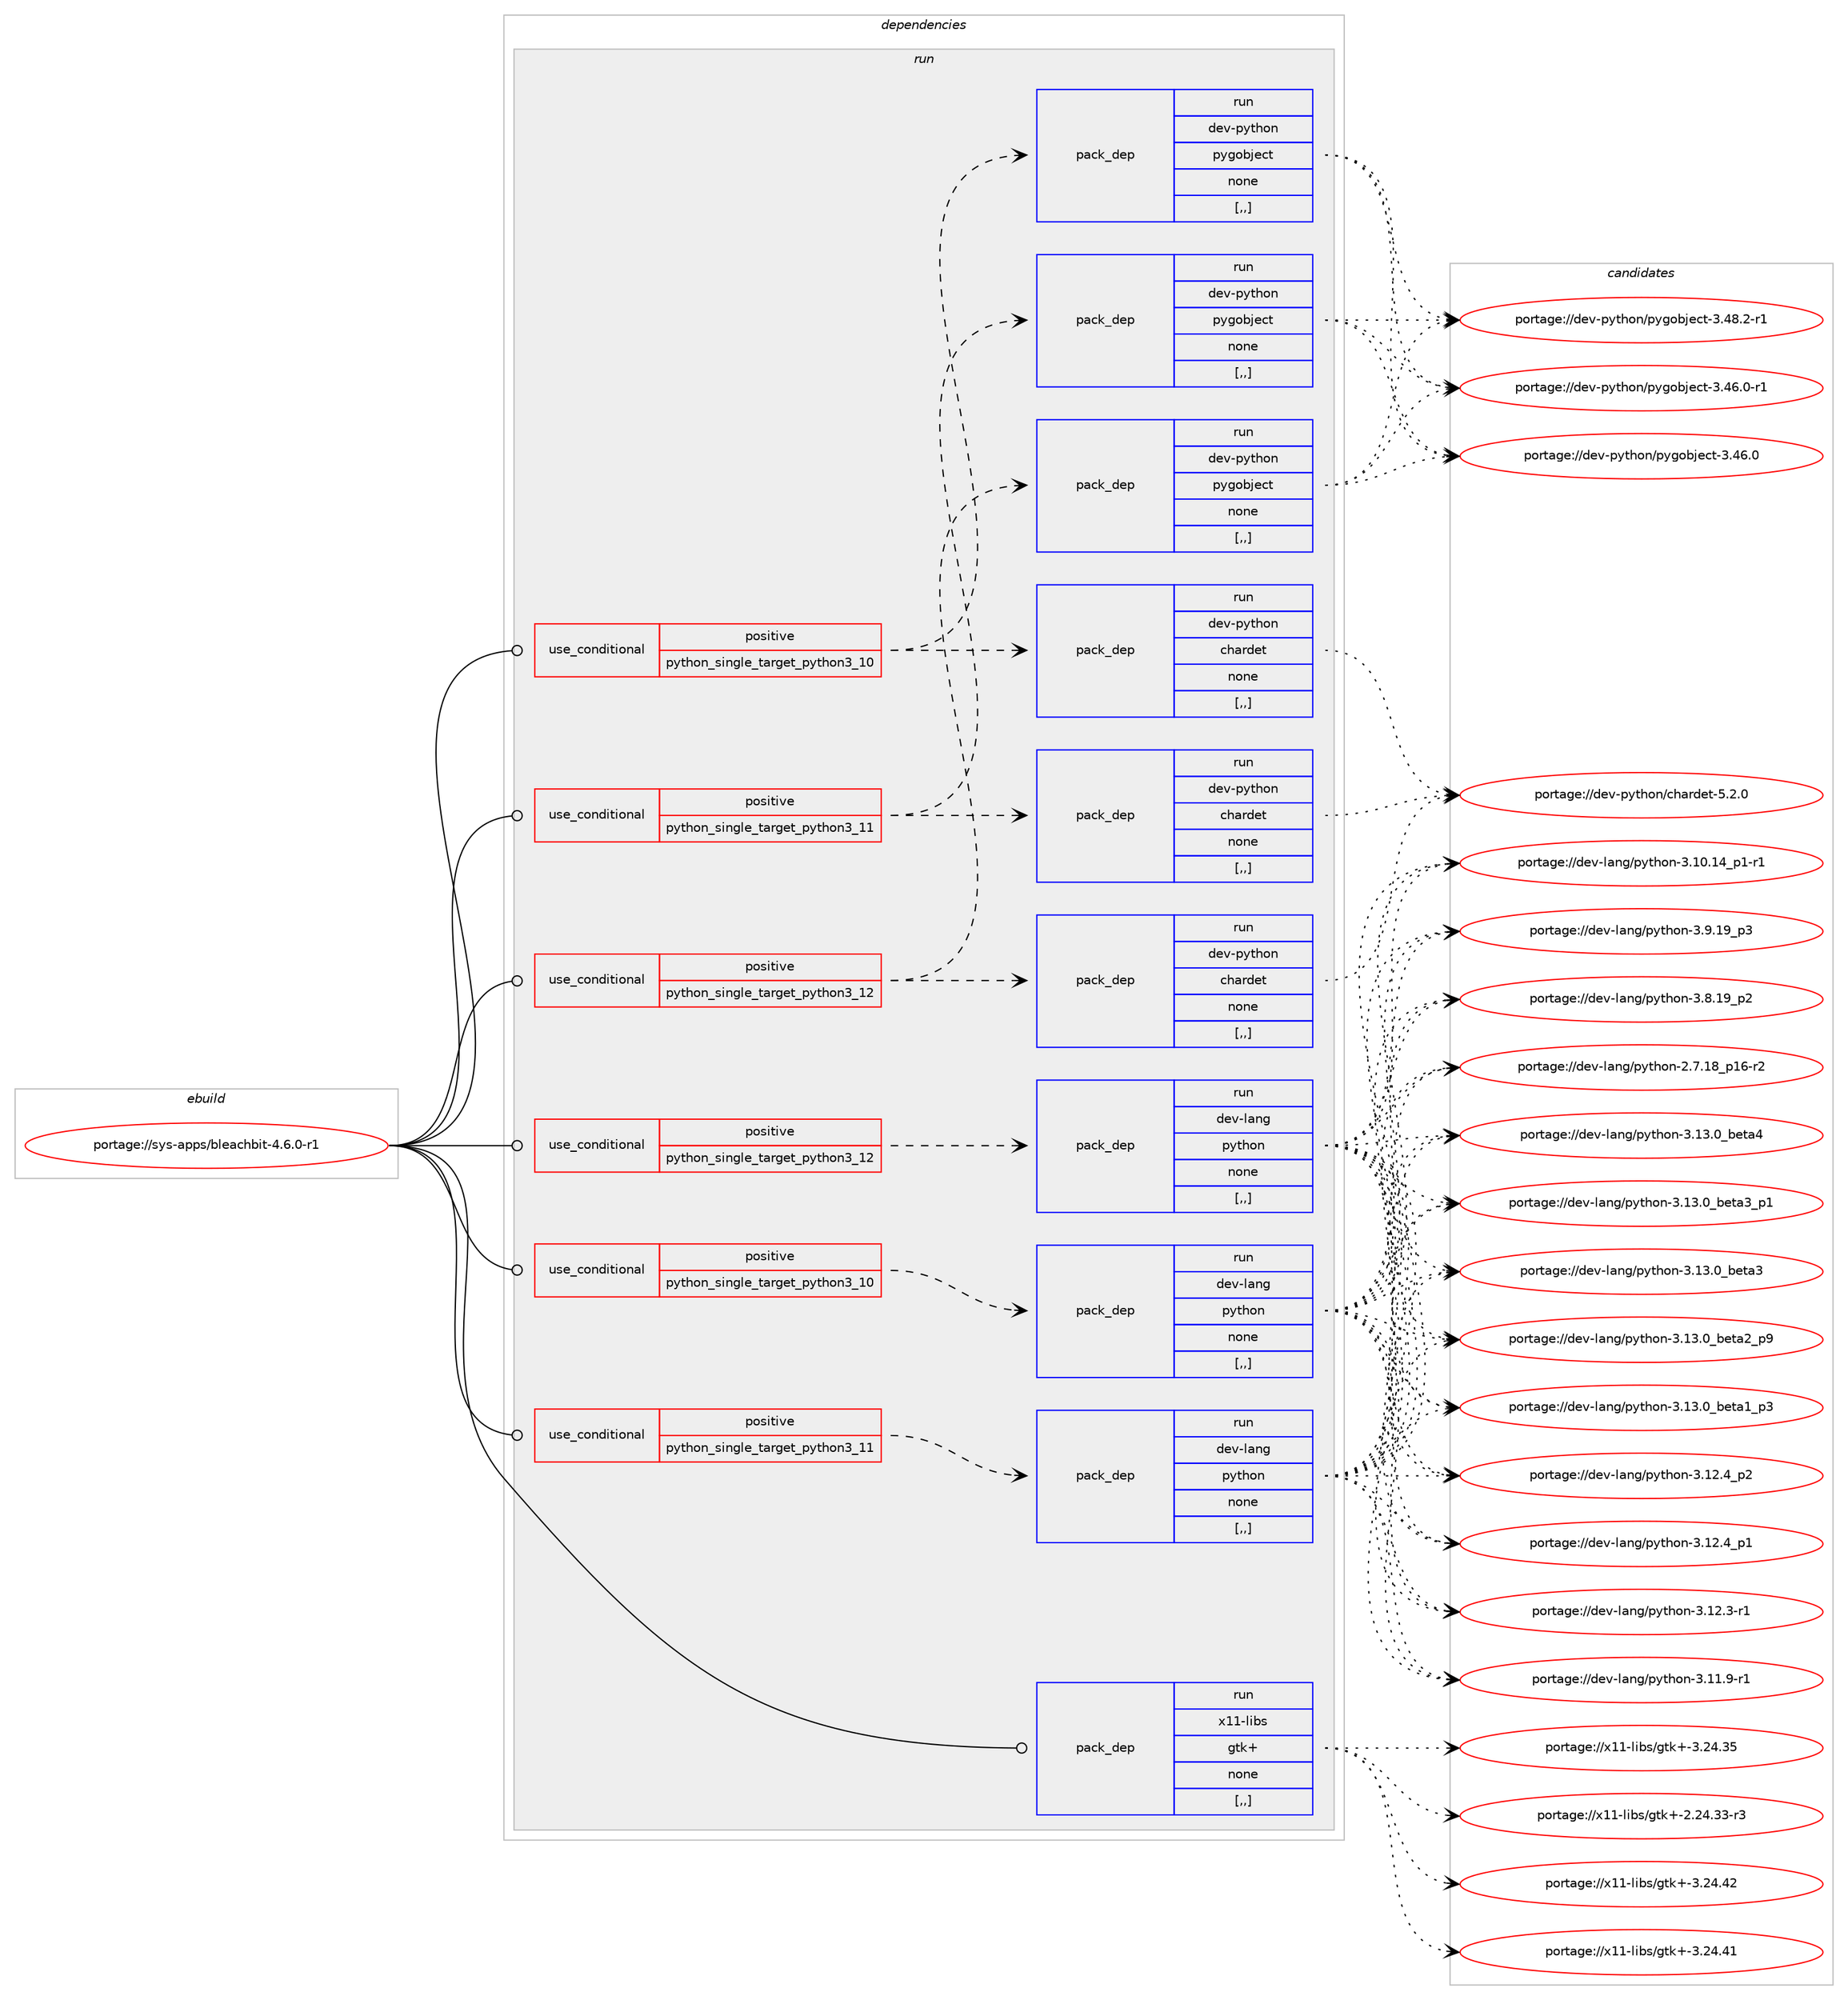 digraph prolog {

# *************
# Graph options
# *************

newrank=true;
concentrate=true;
compound=true;
graph [rankdir=LR,fontname=Helvetica,fontsize=10,ranksep=1.5];#, ranksep=2.5, nodesep=0.2];
edge  [arrowhead=vee];
node  [fontname=Helvetica,fontsize=10];

# **********
# The ebuild
# **********

subgraph cluster_leftcol {
color=gray;
label=<<i>ebuild</i>>;
id [label="portage://sys-apps/bleachbit-4.6.0-r1", color=red, width=4, href="../sys-apps/bleachbit-4.6.0-r1.svg"];
}

# ****************
# The dependencies
# ****************

subgraph cluster_midcol {
color=gray;
label=<<i>dependencies</i>>;
subgraph cluster_compile {
fillcolor="#eeeeee";
style=filled;
label=<<i>compile</i>>;
}
subgraph cluster_compileandrun {
fillcolor="#eeeeee";
style=filled;
label=<<i>compile and run</i>>;
}
subgraph cluster_run {
fillcolor="#eeeeee";
style=filled;
label=<<i>run</i>>;
subgraph cond110389 {
dependency418475 [label=<<TABLE BORDER="0" CELLBORDER="1" CELLSPACING="0" CELLPADDING="4"><TR><TD ROWSPAN="3" CELLPADDING="10">use_conditional</TD></TR><TR><TD>positive</TD></TR><TR><TD>python_single_target_python3_10</TD></TR></TABLE>>, shape=none, color=red];
subgraph pack305172 {
dependency418476 [label=<<TABLE BORDER="0" CELLBORDER="1" CELLSPACING="0" CELLPADDING="4" WIDTH="220"><TR><TD ROWSPAN="6" CELLPADDING="30">pack_dep</TD></TR><TR><TD WIDTH="110">run</TD></TR><TR><TD>dev-lang</TD></TR><TR><TD>python</TD></TR><TR><TD>none</TD></TR><TR><TD>[,,]</TD></TR></TABLE>>, shape=none, color=blue];
}
dependency418475:e -> dependency418476:w [weight=20,style="dashed",arrowhead="vee"];
}
id:e -> dependency418475:w [weight=20,style="solid",arrowhead="odot"];
subgraph cond110390 {
dependency418477 [label=<<TABLE BORDER="0" CELLBORDER="1" CELLSPACING="0" CELLPADDING="4"><TR><TD ROWSPAN="3" CELLPADDING="10">use_conditional</TD></TR><TR><TD>positive</TD></TR><TR><TD>python_single_target_python3_10</TD></TR></TABLE>>, shape=none, color=red];
subgraph pack305173 {
dependency418478 [label=<<TABLE BORDER="0" CELLBORDER="1" CELLSPACING="0" CELLPADDING="4" WIDTH="220"><TR><TD ROWSPAN="6" CELLPADDING="30">pack_dep</TD></TR><TR><TD WIDTH="110">run</TD></TR><TR><TD>dev-python</TD></TR><TR><TD>chardet</TD></TR><TR><TD>none</TD></TR><TR><TD>[,,]</TD></TR></TABLE>>, shape=none, color=blue];
}
dependency418477:e -> dependency418478:w [weight=20,style="dashed",arrowhead="vee"];
subgraph pack305174 {
dependency418479 [label=<<TABLE BORDER="0" CELLBORDER="1" CELLSPACING="0" CELLPADDING="4" WIDTH="220"><TR><TD ROWSPAN="6" CELLPADDING="30">pack_dep</TD></TR><TR><TD WIDTH="110">run</TD></TR><TR><TD>dev-python</TD></TR><TR><TD>pygobject</TD></TR><TR><TD>none</TD></TR><TR><TD>[,,]</TD></TR></TABLE>>, shape=none, color=blue];
}
dependency418477:e -> dependency418479:w [weight=20,style="dashed",arrowhead="vee"];
}
id:e -> dependency418477:w [weight=20,style="solid",arrowhead="odot"];
subgraph cond110391 {
dependency418480 [label=<<TABLE BORDER="0" CELLBORDER="1" CELLSPACING="0" CELLPADDING="4"><TR><TD ROWSPAN="3" CELLPADDING="10">use_conditional</TD></TR><TR><TD>positive</TD></TR><TR><TD>python_single_target_python3_11</TD></TR></TABLE>>, shape=none, color=red];
subgraph pack305175 {
dependency418481 [label=<<TABLE BORDER="0" CELLBORDER="1" CELLSPACING="0" CELLPADDING="4" WIDTH="220"><TR><TD ROWSPAN="6" CELLPADDING="30">pack_dep</TD></TR><TR><TD WIDTH="110">run</TD></TR><TR><TD>dev-lang</TD></TR><TR><TD>python</TD></TR><TR><TD>none</TD></TR><TR><TD>[,,]</TD></TR></TABLE>>, shape=none, color=blue];
}
dependency418480:e -> dependency418481:w [weight=20,style="dashed",arrowhead="vee"];
}
id:e -> dependency418480:w [weight=20,style="solid",arrowhead="odot"];
subgraph cond110392 {
dependency418482 [label=<<TABLE BORDER="0" CELLBORDER="1" CELLSPACING="0" CELLPADDING="4"><TR><TD ROWSPAN="3" CELLPADDING="10">use_conditional</TD></TR><TR><TD>positive</TD></TR><TR><TD>python_single_target_python3_11</TD></TR></TABLE>>, shape=none, color=red];
subgraph pack305176 {
dependency418483 [label=<<TABLE BORDER="0" CELLBORDER="1" CELLSPACING="0" CELLPADDING="4" WIDTH="220"><TR><TD ROWSPAN="6" CELLPADDING="30">pack_dep</TD></TR><TR><TD WIDTH="110">run</TD></TR><TR><TD>dev-python</TD></TR><TR><TD>chardet</TD></TR><TR><TD>none</TD></TR><TR><TD>[,,]</TD></TR></TABLE>>, shape=none, color=blue];
}
dependency418482:e -> dependency418483:w [weight=20,style="dashed",arrowhead="vee"];
subgraph pack305177 {
dependency418484 [label=<<TABLE BORDER="0" CELLBORDER="1" CELLSPACING="0" CELLPADDING="4" WIDTH="220"><TR><TD ROWSPAN="6" CELLPADDING="30">pack_dep</TD></TR><TR><TD WIDTH="110">run</TD></TR><TR><TD>dev-python</TD></TR><TR><TD>pygobject</TD></TR><TR><TD>none</TD></TR><TR><TD>[,,]</TD></TR></TABLE>>, shape=none, color=blue];
}
dependency418482:e -> dependency418484:w [weight=20,style="dashed",arrowhead="vee"];
}
id:e -> dependency418482:w [weight=20,style="solid",arrowhead="odot"];
subgraph cond110393 {
dependency418485 [label=<<TABLE BORDER="0" CELLBORDER="1" CELLSPACING="0" CELLPADDING="4"><TR><TD ROWSPAN="3" CELLPADDING="10">use_conditional</TD></TR><TR><TD>positive</TD></TR><TR><TD>python_single_target_python3_12</TD></TR></TABLE>>, shape=none, color=red];
subgraph pack305178 {
dependency418486 [label=<<TABLE BORDER="0" CELLBORDER="1" CELLSPACING="0" CELLPADDING="4" WIDTH="220"><TR><TD ROWSPAN="6" CELLPADDING="30">pack_dep</TD></TR><TR><TD WIDTH="110">run</TD></TR><TR><TD>dev-lang</TD></TR><TR><TD>python</TD></TR><TR><TD>none</TD></TR><TR><TD>[,,]</TD></TR></TABLE>>, shape=none, color=blue];
}
dependency418485:e -> dependency418486:w [weight=20,style="dashed",arrowhead="vee"];
}
id:e -> dependency418485:w [weight=20,style="solid",arrowhead="odot"];
subgraph cond110394 {
dependency418487 [label=<<TABLE BORDER="0" CELLBORDER="1" CELLSPACING="0" CELLPADDING="4"><TR><TD ROWSPAN="3" CELLPADDING="10">use_conditional</TD></TR><TR><TD>positive</TD></TR><TR><TD>python_single_target_python3_12</TD></TR></TABLE>>, shape=none, color=red];
subgraph pack305179 {
dependency418488 [label=<<TABLE BORDER="0" CELLBORDER="1" CELLSPACING="0" CELLPADDING="4" WIDTH="220"><TR><TD ROWSPAN="6" CELLPADDING="30">pack_dep</TD></TR><TR><TD WIDTH="110">run</TD></TR><TR><TD>dev-python</TD></TR><TR><TD>chardet</TD></TR><TR><TD>none</TD></TR><TR><TD>[,,]</TD></TR></TABLE>>, shape=none, color=blue];
}
dependency418487:e -> dependency418488:w [weight=20,style="dashed",arrowhead="vee"];
subgraph pack305180 {
dependency418489 [label=<<TABLE BORDER="0" CELLBORDER="1" CELLSPACING="0" CELLPADDING="4" WIDTH="220"><TR><TD ROWSPAN="6" CELLPADDING="30">pack_dep</TD></TR><TR><TD WIDTH="110">run</TD></TR><TR><TD>dev-python</TD></TR><TR><TD>pygobject</TD></TR><TR><TD>none</TD></TR><TR><TD>[,,]</TD></TR></TABLE>>, shape=none, color=blue];
}
dependency418487:e -> dependency418489:w [weight=20,style="dashed",arrowhead="vee"];
}
id:e -> dependency418487:w [weight=20,style="solid",arrowhead="odot"];
subgraph pack305181 {
dependency418490 [label=<<TABLE BORDER="0" CELLBORDER="1" CELLSPACING="0" CELLPADDING="4" WIDTH="220"><TR><TD ROWSPAN="6" CELLPADDING="30">pack_dep</TD></TR><TR><TD WIDTH="110">run</TD></TR><TR><TD>x11-libs</TD></TR><TR><TD>gtk+</TD></TR><TR><TD>none</TD></TR><TR><TD>[,,]</TD></TR></TABLE>>, shape=none, color=blue];
}
id:e -> dependency418490:w [weight=20,style="solid",arrowhead="odot"];
}
}

# **************
# The candidates
# **************

subgraph cluster_choices {
rank=same;
color=gray;
label=<<i>candidates</i>>;

subgraph choice305172 {
color=black;
nodesep=1;
choice1001011184510897110103471121211161041111104551464951464895981011169752 [label="portage://dev-lang/python-3.13.0_beta4", color=red, width=4,href="../dev-lang/python-3.13.0_beta4.svg"];
choice10010111845108971101034711212111610411111045514649514648959810111697519511249 [label="portage://dev-lang/python-3.13.0_beta3_p1", color=red, width=4,href="../dev-lang/python-3.13.0_beta3_p1.svg"];
choice1001011184510897110103471121211161041111104551464951464895981011169751 [label="portage://dev-lang/python-3.13.0_beta3", color=red, width=4,href="../dev-lang/python-3.13.0_beta3.svg"];
choice10010111845108971101034711212111610411111045514649514648959810111697509511257 [label="portage://dev-lang/python-3.13.0_beta2_p9", color=red, width=4,href="../dev-lang/python-3.13.0_beta2_p9.svg"];
choice10010111845108971101034711212111610411111045514649514648959810111697499511251 [label="portage://dev-lang/python-3.13.0_beta1_p3", color=red, width=4,href="../dev-lang/python-3.13.0_beta1_p3.svg"];
choice100101118451089711010347112121116104111110455146495046529511250 [label="portage://dev-lang/python-3.12.4_p2", color=red, width=4,href="../dev-lang/python-3.12.4_p2.svg"];
choice100101118451089711010347112121116104111110455146495046529511249 [label="portage://dev-lang/python-3.12.4_p1", color=red, width=4,href="../dev-lang/python-3.12.4_p1.svg"];
choice100101118451089711010347112121116104111110455146495046514511449 [label="portage://dev-lang/python-3.12.3-r1", color=red, width=4,href="../dev-lang/python-3.12.3-r1.svg"];
choice100101118451089711010347112121116104111110455146494946574511449 [label="portage://dev-lang/python-3.11.9-r1", color=red, width=4,href="../dev-lang/python-3.11.9-r1.svg"];
choice100101118451089711010347112121116104111110455146494846495295112494511449 [label="portage://dev-lang/python-3.10.14_p1-r1", color=red, width=4,href="../dev-lang/python-3.10.14_p1-r1.svg"];
choice100101118451089711010347112121116104111110455146574649579511251 [label="portage://dev-lang/python-3.9.19_p3", color=red, width=4,href="../dev-lang/python-3.9.19_p3.svg"];
choice100101118451089711010347112121116104111110455146564649579511250 [label="portage://dev-lang/python-3.8.19_p2", color=red, width=4,href="../dev-lang/python-3.8.19_p2.svg"];
choice100101118451089711010347112121116104111110455046554649569511249544511450 [label="portage://dev-lang/python-2.7.18_p16-r2", color=red, width=4,href="../dev-lang/python-2.7.18_p16-r2.svg"];
dependency418476:e -> choice1001011184510897110103471121211161041111104551464951464895981011169752:w [style=dotted,weight="100"];
dependency418476:e -> choice10010111845108971101034711212111610411111045514649514648959810111697519511249:w [style=dotted,weight="100"];
dependency418476:e -> choice1001011184510897110103471121211161041111104551464951464895981011169751:w [style=dotted,weight="100"];
dependency418476:e -> choice10010111845108971101034711212111610411111045514649514648959810111697509511257:w [style=dotted,weight="100"];
dependency418476:e -> choice10010111845108971101034711212111610411111045514649514648959810111697499511251:w [style=dotted,weight="100"];
dependency418476:e -> choice100101118451089711010347112121116104111110455146495046529511250:w [style=dotted,weight="100"];
dependency418476:e -> choice100101118451089711010347112121116104111110455146495046529511249:w [style=dotted,weight="100"];
dependency418476:e -> choice100101118451089711010347112121116104111110455146495046514511449:w [style=dotted,weight="100"];
dependency418476:e -> choice100101118451089711010347112121116104111110455146494946574511449:w [style=dotted,weight="100"];
dependency418476:e -> choice100101118451089711010347112121116104111110455146494846495295112494511449:w [style=dotted,weight="100"];
dependency418476:e -> choice100101118451089711010347112121116104111110455146574649579511251:w [style=dotted,weight="100"];
dependency418476:e -> choice100101118451089711010347112121116104111110455146564649579511250:w [style=dotted,weight="100"];
dependency418476:e -> choice100101118451089711010347112121116104111110455046554649569511249544511450:w [style=dotted,weight="100"];
}
subgraph choice305173 {
color=black;
nodesep=1;
choice10010111845112121116104111110479910497114100101116455346504648 [label="portage://dev-python/chardet-5.2.0", color=red, width=4,href="../dev-python/chardet-5.2.0.svg"];
dependency418478:e -> choice10010111845112121116104111110479910497114100101116455346504648:w [style=dotted,weight="100"];
}
subgraph choice305174 {
color=black;
nodesep=1;
choice10010111845112121116104111110471121211031119810610199116455146525646504511449 [label="portage://dev-python/pygobject-3.48.2-r1", color=red, width=4,href="../dev-python/pygobject-3.48.2-r1.svg"];
choice10010111845112121116104111110471121211031119810610199116455146525446484511449 [label="portage://dev-python/pygobject-3.46.0-r1", color=red, width=4,href="../dev-python/pygobject-3.46.0-r1.svg"];
choice1001011184511212111610411111047112121103111981061019911645514652544648 [label="portage://dev-python/pygobject-3.46.0", color=red, width=4,href="../dev-python/pygobject-3.46.0.svg"];
dependency418479:e -> choice10010111845112121116104111110471121211031119810610199116455146525646504511449:w [style=dotted,weight="100"];
dependency418479:e -> choice10010111845112121116104111110471121211031119810610199116455146525446484511449:w [style=dotted,weight="100"];
dependency418479:e -> choice1001011184511212111610411111047112121103111981061019911645514652544648:w [style=dotted,weight="100"];
}
subgraph choice305175 {
color=black;
nodesep=1;
choice1001011184510897110103471121211161041111104551464951464895981011169752 [label="portage://dev-lang/python-3.13.0_beta4", color=red, width=4,href="../dev-lang/python-3.13.0_beta4.svg"];
choice10010111845108971101034711212111610411111045514649514648959810111697519511249 [label="portage://dev-lang/python-3.13.0_beta3_p1", color=red, width=4,href="../dev-lang/python-3.13.0_beta3_p1.svg"];
choice1001011184510897110103471121211161041111104551464951464895981011169751 [label="portage://dev-lang/python-3.13.0_beta3", color=red, width=4,href="../dev-lang/python-3.13.0_beta3.svg"];
choice10010111845108971101034711212111610411111045514649514648959810111697509511257 [label="portage://dev-lang/python-3.13.0_beta2_p9", color=red, width=4,href="../dev-lang/python-3.13.0_beta2_p9.svg"];
choice10010111845108971101034711212111610411111045514649514648959810111697499511251 [label="portage://dev-lang/python-3.13.0_beta1_p3", color=red, width=4,href="../dev-lang/python-3.13.0_beta1_p3.svg"];
choice100101118451089711010347112121116104111110455146495046529511250 [label="portage://dev-lang/python-3.12.4_p2", color=red, width=4,href="../dev-lang/python-3.12.4_p2.svg"];
choice100101118451089711010347112121116104111110455146495046529511249 [label="portage://dev-lang/python-3.12.4_p1", color=red, width=4,href="../dev-lang/python-3.12.4_p1.svg"];
choice100101118451089711010347112121116104111110455146495046514511449 [label="portage://dev-lang/python-3.12.3-r1", color=red, width=4,href="../dev-lang/python-3.12.3-r1.svg"];
choice100101118451089711010347112121116104111110455146494946574511449 [label="portage://dev-lang/python-3.11.9-r1", color=red, width=4,href="../dev-lang/python-3.11.9-r1.svg"];
choice100101118451089711010347112121116104111110455146494846495295112494511449 [label="portage://dev-lang/python-3.10.14_p1-r1", color=red, width=4,href="../dev-lang/python-3.10.14_p1-r1.svg"];
choice100101118451089711010347112121116104111110455146574649579511251 [label="portage://dev-lang/python-3.9.19_p3", color=red, width=4,href="../dev-lang/python-3.9.19_p3.svg"];
choice100101118451089711010347112121116104111110455146564649579511250 [label="portage://dev-lang/python-3.8.19_p2", color=red, width=4,href="../dev-lang/python-3.8.19_p2.svg"];
choice100101118451089711010347112121116104111110455046554649569511249544511450 [label="portage://dev-lang/python-2.7.18_p16-r2", color=red, width=4,href="../dev-lang/python-2.7.18_p16-r2.svg"];
dependency418481:e -> choice1001011184510897110103471121211161041111104551464951464895981011169752:w [style=dotted,weight="100"];
dependency418481:e -> choice10010111845108971101034711212111610411111045514649514648959810111697519511249:w [style=dotted,weight="100"];
dependency418481:e -> choice1001011184510897110103471121211161041111104551464951464895981011169751:w [style=dotted,weight="100"];
dependency418481:e -> choice10010111845108971101034711212111610411111045514649514648959810111697509511257:w [style=dotted,weight="100"];
dependency418481:e -> choice10010111845108971101034711212111610411111045514649514648959810111697499511251:w [style=dotted,weight="100"];
dependency418481:e -> choice100101118451089711010347112121116104111110455146495046529511250:w [style=dotted,weight="100"];
dependency418481:e -> choice100101118451089711010347112121116104111110455146495046529511249:w [style=dotted,weight="100"];
dependency418481:e -> choice100101118451089711010347112121116104111110455146495046514511449:w [style=dotted,weight="100"];
dependency418481:e -> choice100101118451089711010347112121116104111110455146494946574511449:w [style=dotted,weight="100"];
dependency418481:e -> choice100101118451089711010347112121116104111110455146494846495295112494511449:w [style=dotted,weight="100"];
dependency418481:e -> choice100101118451089711010347112121116104111110455146574649579511251:w [style=dotted,weight="100"];
dependency418481:e -> choice100101118451089711010347112121116104111110455146564649579511250:w [style=dotted,weight="100"];
dependency418481:e -> choice100101118451089711010347112121116104111110455046554649569511249544511450:w [style=dotted,weight="100"];
}
subgraph choice305176 {
color=black;
nodesep=1;
choice10010111845112121116104111110479910497114100101116455346504648 [label="portage://dev-python/chardet-5.2.0", color=red, width=4,href="../dev-python/chardet-5.2.0.svg"];
dependency418483:e -> choice10010111845112121116104111110479910497114100101116455346504648:w [style=dotted,weight="100"];
}
subgraph choice305177 {
color=black;
nodesep=1;
choice10010111845112121116104111110471121211031119810610199116455146525646504511449 [label="portage://dev-python/pygobject-3.48.2-r1", color=red, width=4,href="../dev-python/pygobject-3.48.2-r1.svg"];
choice10010111845112121116104111110471121211031119810610199116455146525446484511449 [label="portage://dev-python/pygobject-3.46.0-r1", color=red, width=4,href="../dev-python/pygobject-3.46.0-r1.svg"];
choice1001011184511212111610411111047112121103111981061019911645514652544648 [label="portage://dev-python/pygobject-3.46.0", color=red, width=4,href="../dev-python/pygobject-3.46.0.svg"];
dependency418484:e -> choice10010111845112121116104111110471121211031119810610199116455146525646504511449:w [style=dotted,weight="100"];
dependency418484:e -> choice10010111845112121116104111110471121211031119810610199116455146525446484511449:w [style=dotted,weight="100"];
dependency418484:e -> choice1001011184511212111610411111047112121103111981061019911645514652544648:w [style=dotted,weight="100"];
}
subgraph choice305178 {
color=black;
nodesep=1;
choice1001011184510897110103471121211161041111104551464951464895981011169752 [label="portage://dev-lang/python-3.13.0_beta4", color=red, width=4,href="../dev-lang/python-3.13.0_beta4.svg"];
choice10010111845108971101034711212111610411111045514649514648959810111697519511249 [label="portage://dev-lang/python-3.13.0_beta3_p1", color=red, width=4,href="../dev-lang/python-3.13.0_beta3_p1.svg"];
choice1001011184510897110103471121211161041111104551464951464895981011169751 [label="portage://dev-lang/python-3.13.0_beta3", color=red, width=4,href="../dev-lang/python-3.13.0_beta3.svg"];
choice10010111845108971101034711212111610411111045514649514648959810111697509511257 [label="portage://dev-lang/python-3.13.0_beta2_p9", color=red, width=4,href="../dev-lang/python-3.13.0_beta2_p9.svg"];
choice10010111845108971101034711212111610411111045514649514648959810111697499511251 [label="portage://dev-lang/python-3.13.0_beta1_p3", color=red, width=4,href="../dev-lang/python-3.13.0_beta1_p3.svg"];
choice100101118451089711010347112121116104111110455146495046529511250 [label="portage://dev-lang/python-3.12.4_p2", color=red, width=4,href="../dev-lang/python-3.12.4_p2.svg"];
choice100101118451089711010347112121116104111110455146495046529511249 [label="portage://dev-lang/python-3.12.4_p1", color=red, width=4,href="../dev-lang/python-3.12.4_p1.svg"];
choice100101118451089711010347112121116104111110455146495046514511449 [label="portage://dev-lang/python-3.12.3-r1", color=red, width=4,href="../dev-lang/python-3.12.3-r1.svg"];
choice100101118451089711010347112121116104111110455146494946574511449 [label="portage://dev-lang/python-3.11.9-r1", color=red, width=4,href="../dev-lang/python-3.11.9-r1.svg"];
choice100101118451089711010347112121116104111110455146494846495295112494511449 [label="portage://dev-lang/python-3.10.14_p1-r1", color=red, width=4,href="../dev-lang/python-3.10.14_p1-r1.svg"];
choice100101118451089711010347112121116104111110455146574649579511251 [label="portage://dev-lang/python-3.9.19_p3", color=red, width=4,href="../dev-lang/python-3.9.19_p3.svg"];
choice100101118451089711010347112121116104111110455146564649579511250 [label="portage://dev-lang/python-3.8.19_p2", color=red, width=4,href="../dev-lang/python-3.8.19_p2.svg"];
choice100101118451089711010347112121116104111110455046554649569511249544511450 [label="portage://dev-lang/python-2.7.18_p16-r2", color=red, width=4,href="../dev-lang/python-2.7.18_p16-r2.svg"];
dependency418486:e -> choice1001011184510897110103471121211161041111104551464951464895981011169752:w [style=dotted,weight="100"];
dependency418486:e -> choice10010111845108971101034711212111610411111045514649514648959810111697519511249:w [style=dotted,weight="100"];
dependency418486:e -> choice1001011184510897110103471121211161041111104551464951464895981011169751:w [style=dotted,weight="100"];
dependency418486:e -> choice10010111845108971101034711212111610411111045514649514648959810111697509511257:w [style=dotted,weight="100"];
dependency418486:e -> choice10010111845108971101034711212111610411111045514649514648959810111697499511251:w [style=dotted,weight="100"];
dependency418486:e -> choice100101118451089711010347112121116104111110455146495046529511250:w [style=dotted,weight="100"];
dependency418486:e -> choice100101118451089711010347112121116104111110455146495046529511249:w [style=dotted,weight="100"];
dependency418486:e -> choice100101118451089711010347112121116104111110455146495046514511449:w [style=dotted,weight="100"];
dependency418486:e -> choice100101118451089711010347112121116104111110455146494946574511449:w [style=dotted,weight="100"];
dependency418486:e -> choice100101118451089711010347112121116104111110455146494846495295112494511449:w [style=dotted,weight="100"];
dependency418486:e -> choice100101118451089711010347112121116104111110455146574649579511251:w [style=dotted,weight="100"];
dependency418486:e -> choice100101118451089711010347112121116104111110455146564649579511250:w [style=dotted,weight="100"];
dependency418486:e -> choice100101118451089711010347112121116104111110455046554649569511249544511450:w [style=dotted,weight="100"];
}
subgraph choice305179 {
color=black;
nodesep=1;
choice10010111845112121116104111110479910497114100101116455346504648 [label="portage://dev-python/chardet-5.2.0", color=red, width=4,href="../dev-python/chardet-5.2.0.svg"];
dependency418488:e -> choice10010111845112121116104111110479910497114100101116455346504648:w [style=dotted,weight="100"];
}
subgraph choice305180 {
color=black;
nodesep=1;
choice10010111845112121116104111110471121211031119810610199116455146525646504511449 [label="portage://dev-python/pygobject-3.48.2-r1", color=red, width=4,href="../dev-python/pygobject-3.48.2-r1.svg"];
choice10010111845112121116104111110471121211031119810610199116455146525446484511449 [label="portage://dev-python/pygobject-3.46.0-r1", color=red, width=4,href="../dev-python/pygobject-3.46.0-r1.svg"];
choice1001011184511212111610411111047112121103111981061019911645514652544648 [label="portage://dev-python/pygobject-3.46.0", color=red, width=4,href="../dev-python/pygobject-3.46.0.svg"];
dependency418489:e -> choice10010111845112121116104111110471121211031119810610199116455146525646504511449:w [style=dotted,weight="100"];
dependency418489:e -> choice10010111845112121116104111110471121211031119810610199116455146525446484511449:w [style=dotted,weight="100"];
dependency418489:e -> choice1001011184511212111610411111047112121103111981061019911645514652544648:w [style=dotted,weight="100"];
}
subgraph choice305181 {
color=black;
nodesep=1;
choice1204949451081059811547103116107434551465052465250 [label="portage://x11-libs/gtk+-3.24.42", color=red, width=4,href="../x11-libs/gtk+-3.24.42.svg"];
choice1204949451081059811547103116107434551465052465249 [label="portage://x11-libs/gtk+-3.24.41", color=red, width=4,href="../x11-libs/gtk+-3.24.41.svg"];
choice1204949451081059811547103116107434551465052465153 [label="portage://x11-libs/gtk+-3.24.35", color=red, width=4,href="../x11-libs/gtk+-3.24.35.svg"];
choice12049494510810598115471031161074345504650524651514511451 [label="portage://x11-libs/gtk+-2.24.33-r3", color=red, width=4,href="../x11-libs/gtk+-2.24.33-r3.svg"];
dependency418490:e -> choice1204949451081059811547103116107434551465052465250:w [style=dotted,weight="100"];
dependency418490:e -> choice1204949451081059811547103116107434551465052465249:w [style=dotted,weight="100"];
dependency418490:e -> choice1204949451081059811547103116107434551465052465153:w [style=dotted,weight="100"];
dependency418490:e -> choice12049494510810598115471031161074345504650524651514511451:w [style=dotted,weight="100"];
}
}

}
